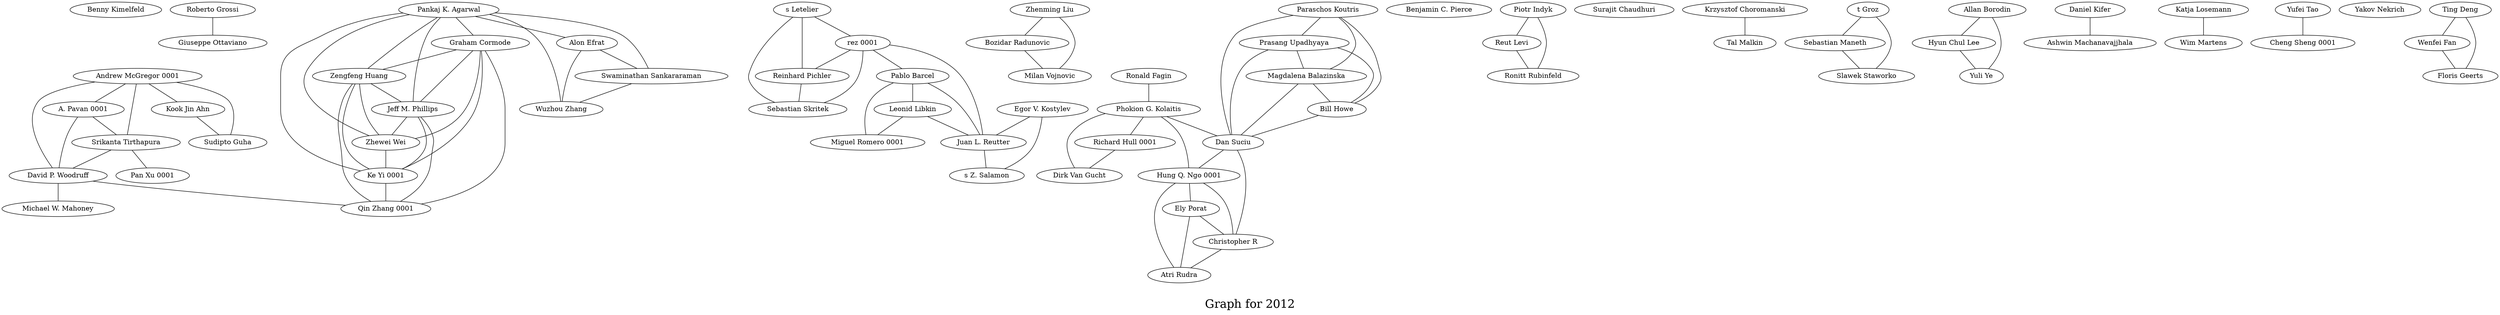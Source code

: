 /*****
Graph for 2012
*****/

graph G {
  graph [splines=true overlap=false]
  node  [shape=ellipse, width=0.3, height=0.3]
  0 [label="Benny Kimelfeld"];
  1 [label="Roberto Grossi"];
  2 [label="Giuseppe Ottaviano"];
  3 [label="Andrew McGregor 0001"];
  4 [label="A. Pavan 0001"];
  5 [label="Srikanta Tirthapura"];
  6 [label="David P. Woodruff"];
  7 [label="s Letelier"];
  8 [label="rez 0001"];
  9 [label="Reinhard Pichler"];
  10 [label="Sebastian Skritek"];
  11 [label="Zhenming Liu"];
  12 [label="Bozidar Radunovic"];
  13 [label="Milan Vojnovic"];
  14 [label="Ronald Fagin"];
  15 [label="Phokion G. Kolaitis"];
  16 [label="Pablo Barcel"];
  17 [label="Leonid Libkin"];
  18 [label="Miguel Romero 0001"];
  19 [label="Benjamin C. Pierce"];
  20 [label="Piotr Indyk"];
  21 [label="Reut Levi"];
  22 [label="Ronitt Rubinfeld"];
  23 [label="Richard Hull 0001"];
  24 [label="Dirk Van Gucht"];
  25 [label="Surajit Chaudhuri"];
  26 [label="Pankaj K. Agarwal"];
  27 [label="Alon Efrat"];
  28 [label="Swaminathan Sankararaman"];
  29 [label="Wuzhou Zhang"];
  30 [label="Krzysztof Choromanski"];
  31 [label="Tal Malkin"];
  32 [label="Egor V. Kostylev"];
  33 [label="Juan L. Reutter"];
  34 [label="s Z. Salamon"];
  35 [label="t Groz"];
  36 [label="Sebastian Maneth"];
  37 [label="Slawek Staworko"];
  38 [label="Allan Borodin"];
  39 [label="Hyun Chul Lee"];
  40 [label="Yuli Ye"];
  41 [label="Daniel Kifer"];
  42 [label="Ashwin Machanavajjhala"];
  43 [label="Graham Cormode"];
  44 [label="Zengfeng Huang"];
  45 [label="Jeff M. Phillips"];
  46 [label="Zhewei Wei"];
  47 [label="Ke Yi 0001"];
  48 [label="Paraschos Koutris"];
  49 [label="Prasang Upadhyaya"];
  50 [label="Magdalena Balazinska"];
  51 [label="Bill Howe"];
  52 [label="Dan Suciu"];
  53 [label="Qin Zhang 0001"];
  54 [label="Kook Jin Ahn"];
  55 [label="Sudipto Guha"];
  56 [label="Michael W. Mahoney"];
  57 [label="Katja Losemann"];
  58 [label="Wim Martens"];
  59 [label="Hung Q. Ngo 0001"];
  60 [label="Ely Porat"];
  61 [label="Christopher R"];
  62 [label="Atri Rudra"];
  63 [label="Yufei Tao"];
  64 [label="Cheng Sheng 0001"];
  65 [label="Yakov Nekrich"];
  66 [label="Pan Xu 0001"];
  67 [label="Ting Deng"];
  68 [label="Wenfei Fan"];
  69 [label="Floris Geerts"];
  1 -- 2;
  3 -- 4;
  3 -- 5;
  3 -- 6;
  3 -- 54;
  3 -- 55;
  4 -- 5;
  4 -- 6;
  5 -- 6;
  5 -- 66;
  6 -- 53;
  6 -- 56;
  7 -- 8;
  7 -- 9;
  7 -- 10;
  8 -- 9;
  8 -- 10;
  8 -- 16;
  8 -- 33;
  9 -- 10;
  11 -- 12;
  11 -- 13;
  12 -- 13;
  14 -- 15;
  15 -- 23;
  15 -- 24;
  15 -- 52;
  15 -- 59;
  16 -- 17;
  16 -- 18;
  16 -- 33;
  17 -- 18;
  17 -- 33;
  20 -- 21;
  20 -- 22;
  21 -- 22;
  23 -- 24;
  26 -- 27;
  26 -- 28;
  26 -- 29;
  26 -- 43;
  26 -- 44;
  26 -- 45;
  26 -- 46;
  26 -- 47;
  27 -- 28;
  27 -- 29;
  28 -- 29;
  30 -- 31;
  32 -- 33;
  32 -- 34;
  33 -- 34;
  35 -- 36;
  35 -- 37;
  36 -- 37;
  38 -- 39;
  38 -- 40;
  39 -- 40;
  41 -- 42;
  43 -- 44;
  43 -- 45;
  43 -- 46;
  43 -- 47;
  43 -- 53;
  44 -- 45;
  44 -- 46;
  44 -- 47;
  44 -- 53;
  45 -- 46;
  45 -- 47;
  45 -- 53;
  46 -- 47;
  47 -- 53;
  48 -- 49;
  48 -- 50;
  48 -- 51;
  48 -- 52;
  49 -- 50;
  49 -- 51;
  49 -- 52;
  50 -- 51;
  50 -- 52;
  51 -- 52;
  52 -- 59;
  52 -- 61;
  54 -- 55;
  57 -- 58;
  59 -- 60;
  59 -- 61;
  59 -- 62;
  60 -- 61;
  60 -- 62;
  61 -- 62;
  63 -- 64;
  67 -- 68;
  67 -- 69;
  68 -- 69;
  label = "\nGraph for 2012\n";  fontsize=24;
}
